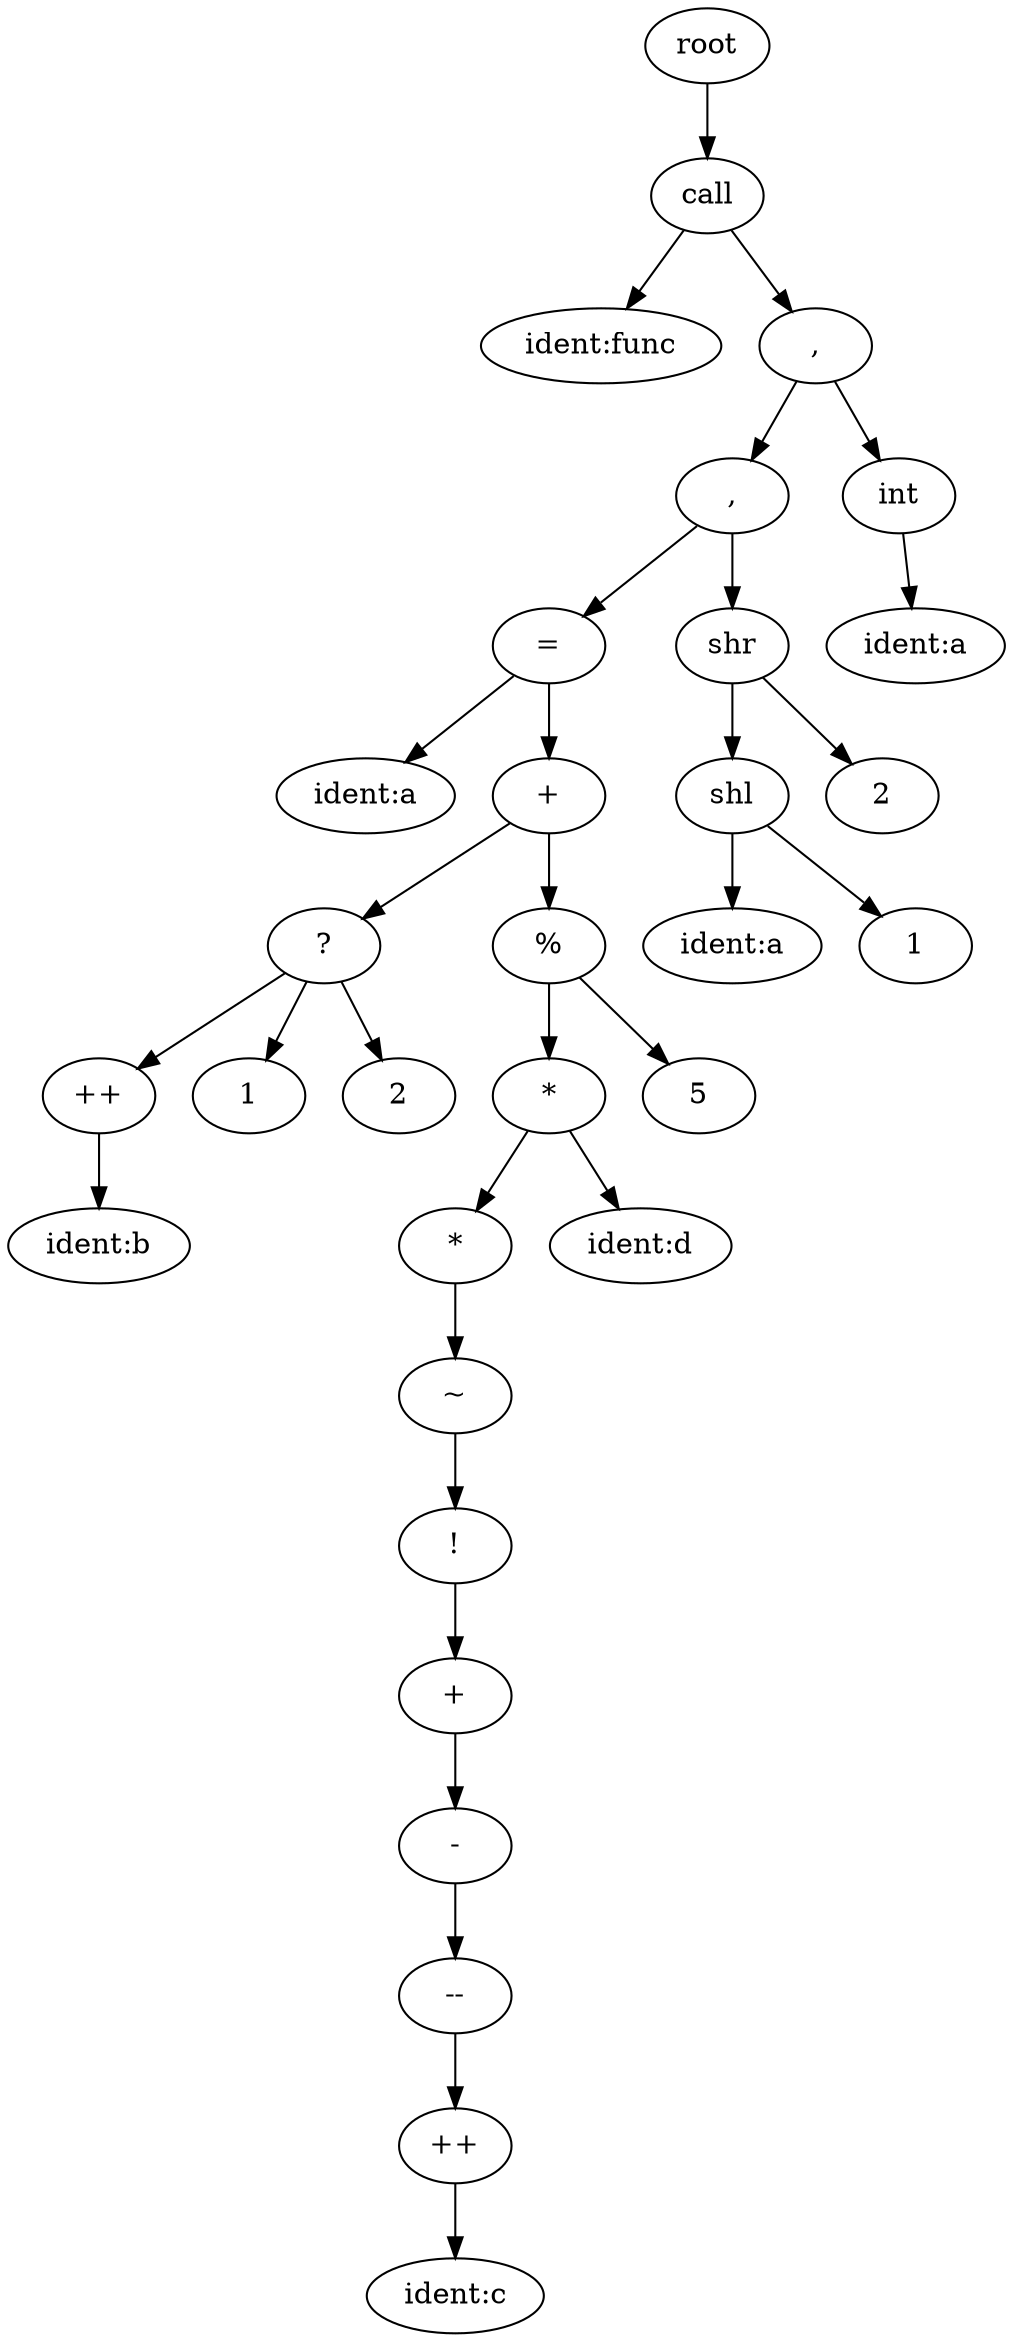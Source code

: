 digraph G {
	p0[label=root]
	p1[label=<call>]
	p0->p1
	p2[label=<ident:func>]
	p1->p2
	p3[label=<,>]
	p1->p3
	p4[label=<,>]
	p3->p4
	p5[label=<int>]
	p3->p5
	p6[label=<=>]
	p4->p6
	p7[label=<shr>]
	p4->p7
	p8[label=<ident:a>]
	p5->p8
	p9[label=<ident:a>]
	p6->p9
	p10[label=<+>]
	p6->p10
	p11[label=<shl>]
	p7->p11
	p12[label=<2>]
	p7->p12
	p13[label=<?>]
	p10->p13
	p14[label=<%>]
	p10->p14
	p15[label=<ident:a>]
	p11->p15
	p16[label=<1>]
	p11->p16
	p17[label=<++>]
	p13->p17
	p18[label=<1>]
	p13->p18
	p19[label=<2>]
	p13->p19
	p20[label=<*>]
	p14->p20
	p21[label=<5>]
	p14->p21
	p22[label=<ident:b>]
	p17->p22
	p23[label=<*>]
	p20->p23
	p24[label=<ident:d>]
	p20->p24
	p25[label=<~>]
	p23->p25
	p26[label=<!>]
	p25->p26
	p27[label=<+>]
	p26->p27
	p28[label=<->]
	p27->p28
	p29[label=<-->]
	p28->p29
	p30[label=<++>]
	p29->p30
	p31[label=<ident:c>]
	p30->p31
}
